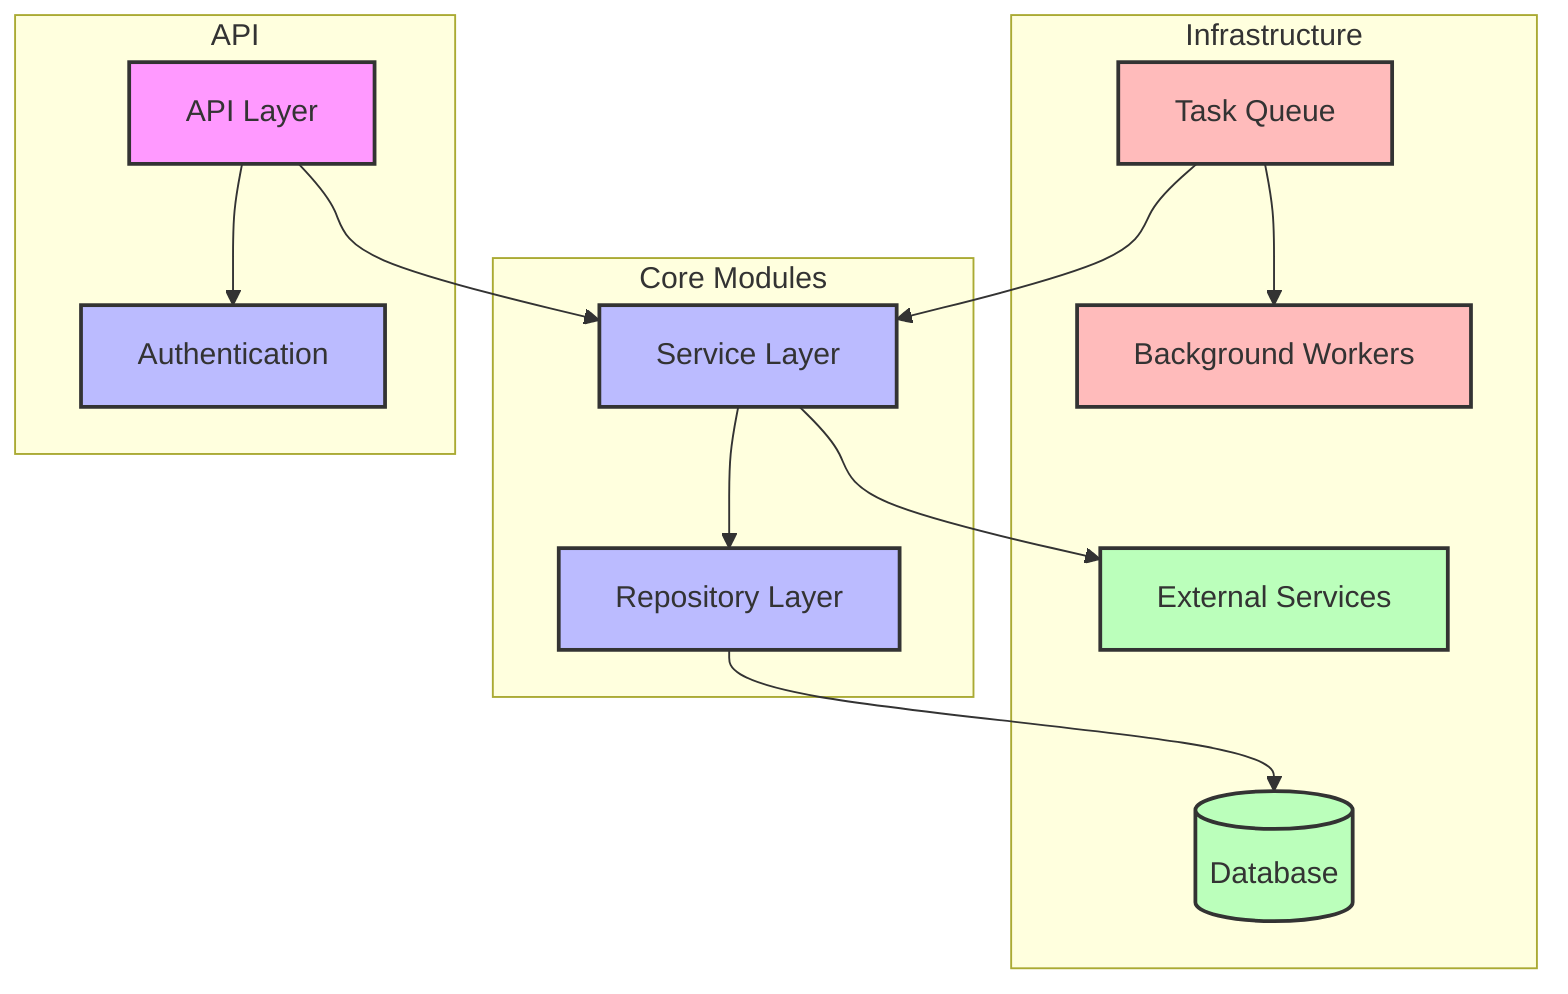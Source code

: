graph TD
    A[API Layer] --> B[Service Layer]
    A --> C[Authentication]
    B --> D[Repository Layer]
    D --> E[(Database)]
    B --> F[External Services]
    
    G[Task Queue] --> B
    G --> H[Background Workers]
    
    subgraph Core Modules
        B
        D
    end
    
    subgraph Infrastructure
        E
        F
        G
        H
    end
    
    subgraph API
        A
        C
    end
    
    style A fill:#f9f,stroke:#333,stroke-width:2px
    style B fill:#bbf,stroke:#333,stroke-width:2px
    style C fill:#bbf,stroke:#333,stroke-width:2px
    style D fill:#bbf,stroke:#333,stroke-width:2px
    style E fill:#bfb,stroke:#333,stroke-width:2px
    style F fill:#bfb,stroke:#333,stroke-width:2px
    style G fill:#fbb,stroke:#333,stroke-width:2px
    style H fill:#fbb,stroke:#333,stroke-width:2px